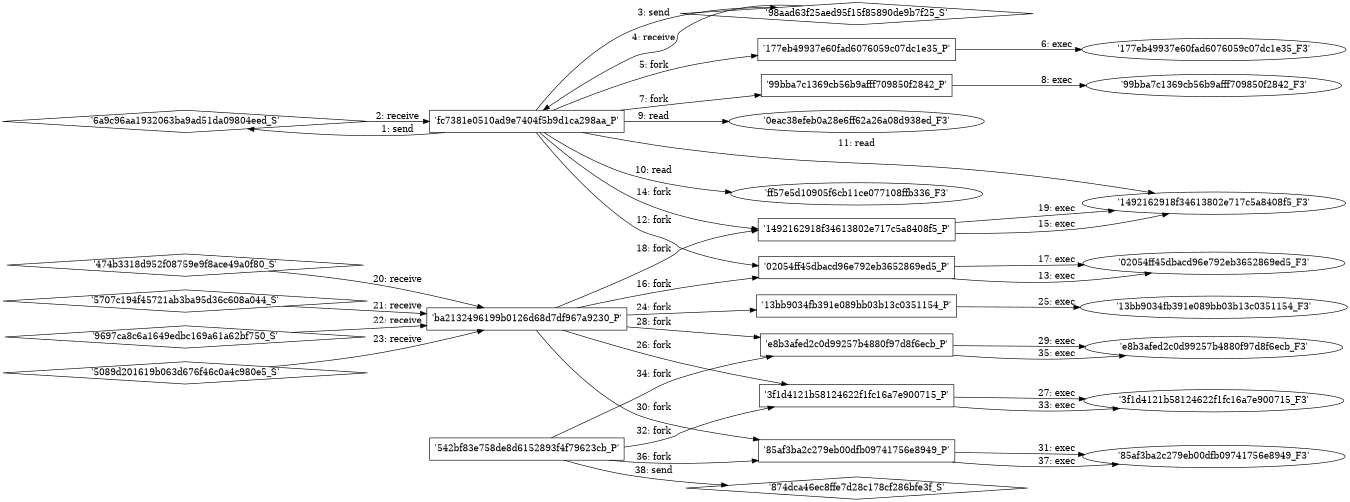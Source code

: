 digraph "D:\Learning\Paper\apt\基于CTI的攻击预警\Dataset\攻击图\ASGfromALLCTI\Threat Source newsletter (July 3, 2019).dot" {
rankdir="LR"
size="9"
fixedsize="false"
splines="true"
nodesep=0.3
ranksep=0
fontsize=10
overlap="scalexy"
engine= "neato"
	"'6a9c96aa1932063ba9ad51da09804eed_S'" [node_type=Socket shape=diamond]
	"'fc7381e0510ad9e7404f5b9d1ca298aa_P'" [node_type=Process shape=box]
	"'fc7381e0510ad9e7404f5b9d1ca298aa_P'" -> "'6a9c96aa1932063ba9ad51da09804eed_S'" [label="1: send"]
	"'6a9c96aa1932063ba9ad51da09804eed_S'" -> "'fc7381e0510ad9e7404f5b9d1ca298aa_P'" [label="2: receive"]
	"'98aad63f25aed95f15f85890de9b7f25_S'" [node_type=Socket shape=diamond]
	"'fc7381e0510ad9e7404f5b9d1ca298aa_P'" [node_type=Process shape=box]
	"'fc7381e0510ad9e7404f5b9d1ca298aa_P'" -> "'98aad63f25aed95f15f85890de9b7f25_S'" [label="3: send"]
	"'98aad63f25aed95f15f85890de9b7f25_S'" -> "'fc7381e0510ad9e7404f5b9d1ca298aa_P'" [label="4: receive"]
	"'fc7381e0510ad9e7404f5b9d1ca298aa_P'" [node_type=Process shape=box]
	"'177eb49937e60fad6076059c07dc1e35_P'" [node_type=Process shape=box]
	"'fc7381e0510ad9e7404f5b9d1ca298aa_P'" -> "'177eb49937e60fad6076059c07dc1e35_P'" [label="5: fork"]
	"'177eb49937e60fad6076059c07dc1e35_P'" [node_type=Process shape=box]
	"'177eb49937e60fad6076059c07dc1e35_F3'" [node_type=File shape=ellipse]
	"'177eb49937e60fad6076059c07dc1e35_P'" -> "'177eb49937e60fad6076059c07dc1e35_F3'" [label="6: exec"]
	"'fc7381e0510ad9e7404f5b9d1ca298aa_P'" [node_type=Process shape=box]
	"'99bba7c1369cb56b9afff709850f2842_P'" [node_type=Process shape=box]
	"'fc7381e0510ad9e7404f5b9d1ca298aa_P'" -> "'99bba7c1369cb56b9afff709850f2842_P'" [label="7: fork"]
	"'99bba7c1369cb56b9afff709850f2842_P'" [node_type=Process shape=box]
	"'99bba7c1369cb56b9afff709850f2842_F3'" [node_type=File shape=ellipse]
	"'99bba7c1369cb56b9afff709850f2842_P'" -> "'99bba7c1369cb56b9afff709850f2842_F3'" [label="8: exec"]
	"'0eac38efeb0a28e6ff62a26a08d938ed_F3'" [node_type=file shape=ellipse]
	"'fc7381e0510ad9e7404f5b9d1ca298aa_P'" [node_type=Process shape=box]
	"'fc7381e0510ad9e7404f5b9d1ca298aa_P'" -> "'0eac38efeb0a28e6ff62a26a08d938ed_F3'" [label="9: read"]
	"'ff57e5d10905f6cb11ce077108ffb336_F3'" [node_type=file shape=ellipse]
	"'fc7381e0510ad9e7404f5b9d1ca298aa_P'" [node_type=Process shape=box]
	"'fc7381e0510ad9e7404f5b9d1ca298aa_P'" -> "'ff57e5d10905f6cb11ce077108ffb336_F3'" [label="10: read"]
	"'1492162918f34613802e717c5a8408f5_F3'" [node_type=file shape=ellipse]
	"'fc7381e0510ad9e7404f5b9d1ca298aa_P'" [node_type=Process shape=box]
	"'fc7381e0510ad9e7404f5b9d1ca298aa_P'" -> "'1492162918f34613802e717c5a8408f5_F3'" [label="11: read"]
	"'fc7381e0510ad9e7404f5b9d1ca298aa_P'" [node_type=Process shape=box]
	"'02054ff45dbacd96e792eb3652869ed5_P'" [node_type=Process shape=box]
	"'fc7381e0510ad9e7404f5b9d1ca298aa_P'" -> "'02054ff45dbacd96e792eb3652869ed5_P'" [label="12: fork"]
	"'02054ff45dbacd96e792eb3652869ed5_P'" [node_type=Process shape=box]
	"'02054ff45dbacd96e792eb3652869ed5_F3'" [node_type=File shape=ellipse]
	"'02054ff45dbacd96e792eb3652869ed5_P'" -> "'02054ff45dbacd96e792eb3652869ed5_F3'" [label="13: exec"]
	"'fc7381e0510ad9e7404f5b9d1ca298aa_P'" [node_type=Process shape=box]
	"'1492162918f34613802e717c5a8408f5_P'" [node_type=Process shape=box]
	"'fc7381e0510ad9e7404f5b9d1ca298aa_P'" -> "'1492162918f34613802e717c5a8408f5_P'" [label="14: fork"]
	"'1492162918f34613802e717c5a8408f5_P'" [node_type=Process shape=box]
	"'1492162918f34613802e717c5a8408f5_F3'" [node_type=File shape=ellipse]
	"'1492162918f34613802e717c5a8408f5_P'" -> "'1492162918f34613802e717c5a8408f5_F3'" [label="15: exec"]
	"'ba2132496199b0126d68d7df967a9230_P'" [node_type=Process shape=box]
	"'02054ff45dbacd96e792eb3652869ed5_P'" [node_type=Process shape=box]
	"'ba2132496199b0126d68d7df967a9230_P'" -> "'02054ff45dbacd96e792eb3652869ed5_P'" [label="16: fork"]
	"'02054ff45dbacd96e792eb3652869ed5_P'" [node_type=Process shape=box]
	"'02054ff45dbacd96e792eb3652869ed5_F3'" [node_type=File shape=ellipse]
	"'02054ff45dbacd96e792eb3652869ed5_P'" -> "'02054ff45dbacd96e792eb3652869ed5_F3'" [label="17: exec"]
	"'ba2132496199b0126d68d7df967a9230_P'" [node_type=Process shape=box]
	"'1492162918f34613802e717c5a8408f5_P'" [node_type=Process shape=box]
	"'ba2132496199b0126d68d7df967a9230_P'" -> "'1492162918f34613802e717c5a8408f5_P'" [label="18: fork"]
	"'1492162918f34613802e717c5a8408f5_P'" [node_type=Process shape=box]
	"'1492162918f34613802e717c5a8408f5_F3'" [node_type=File shape=ellipse]
	"'1492162918f34613802e717c5a8408f5_P'" -> "'1492162918f34613802e717c5a8408f5_F3'" [label="19: exec"]
	"'ba2132496199b0126d68d7df967a9230_P'" [node_type=Process shape=box]
	"'474b3318d952f08759e9f8ace49a0f80_S'" [node_type=Socket shape=diamond]
	"'474b3318d952f08759e9f8ace49a0f80_S'" -> "'ba2132496199b0126d68d7df967a9230_P'" [label="20: receive"]
	"'ba2132496199b0126d68d7df967a9230_P'" [node_type=Process shape=box]
	"'5707c194f45721ab3ba95d36c608a044_S'" [node_type=Socket shape=diamond]
	"'5707c194f45721ab3ba95d36c608a044_S'" -> "'ba2132496199b0126d68d7df967a9230_P'" [label="21: receive"]
	"'ba2132496199b0126d68d7df967a9230_P'" [node_type=Process shape=box]
	"'9697ca8c6a1649edbc169a61a62bf750_S'" [node_type=Socket shape=diamond]
	"'9697ca8c6a1649edbc169a61a62bf750_S'" -> "'ba2132496199b0126d68d7df967a9230_P'" [label="22: receive"]
	"'ba2132496199b0126d68d7df967a9230_P'" [node_type=Process shape=box]
	"'5089d201619b063d676f46c0a4c980e5_S'" [node_type=Socket shape=diamond]
	"'5089d201619b063d676f46c0a4c980e5_S'" -> "'ba2132496199b0126d68d7df967a9230_P'" [label="23: receive"]
	"'ba2132496199b0126d68d7df967a9230_P'" [node_type=Process shape=box]
	"'13bb9034fb391e089bb03b13c0351154_P'" [node_type=Process shape=box]
	"'ba2132496199b0126d68d7df967a9230_P'" -> "'13bb9034fb391e089bb03b13c0351154_P'" [label="24: fork"]
	"'13bb9034fb391e089bb03b13c0351154_P'" [node_type=Process shape=box]
	"'13bb9034fb391e089bb03b13c0351154_F3'" [node_type=File shape=ellipse]
	"'13bb9034fb391e089bb03b13c0351154_P'" -> "'13bb9034fb391e089bb03b13c0351154_F3'" [label="25: exec"]
	"'ba2132496199b0126d68d7df967a9230_P'" [node_type=Process shape=box]
	"'3f1d4121b58124622f1fc16a7e900715_P'" [node_type=Process shape=box]
	"'ba2132496199b0126d68d7df967a9230_P'" -> "'3f1d4121b58124622f1fc16a7e900715_P'" [label="26: fork"]
	"'3f1d4121b58124622f1fc16a7e900715_P'" [node_type=Process shape=box]
	"'3f1d4121b58124622f1fc16a7e900715_F3'" [node_type=File shape=ellipse]
	"'3f1d4121b58124622f1fc16a7e900715_P'" -> "'3f1d4121b58124622f1fc16a7e900715_F3'" [label="27: exec"]
	"'ba2132496199b0126d68d7df967a9230_P'" [node_type=Process shape=box]
	"'e8b3afed2c0d99257b4880f97d8f6ecb_P'" [node_type=Process shape=box]
	"'ba2132496199b0126d68d7df967a9230_P'" -> "'e8b3afed2c0d99257b4880f97d8f6ecb_P'" [label="28: fork"]
	"'e8b3afed2c0d99257b4880f97d8f6ecb_P'" [node_type=Process shape=box]
	"'e8b3afed2c0d99257b4880f97d8f6ecb_F3'" [node_type=File shape=ellipse]
	"'e8b3afed2c0d99257b4880f97d8f6ecb_P'" -> "'e8b3afed2c0d99257b4880f97d8f6ecb_F3'" [label="29: exec"]
	"'ba2132496199b0126d68d7df967a9230_P'" [node_type=Process shape=box]
	"'85af3ba2c279eb00dfb09741756e8949_P'" [node_type=Process shape=box]
	"'ba2132496199b0126d68d7df967a9230_P'" -> "'85af3ba2c279eb00dfb09741756e8949_P'" [label="30: fork"]
	"'85af3ba2c279eb00dfb09741756e8949_P'" [node_type=Process shape=box]
	"'85af3ba2c279eb00dfb09741756e8949_F3'" [node_type=File shape=ellipse]
	"'85af3ba2c279eb00dfb09741756e8949_P'" -> "'85af3ba2c279eb00dfb09741756e8949_F3'" [label="31: exec"]
	"'542bf83e758de8d6152893f4f79623cb_P'" [node_type=Process shape=box]
	"'3f1d4121b58124622f1fc16a7e900715_P'" [node_type=Process shape=box]
	"'542bf83e758de8d6152893f4f79623cb_P'" -> "'3f1d4121b58124622f1fc16a7e900715_P'" [label="32: fork"]
	"'3f1d4121b58124622f1fc16a7e900715_P'" [node_type=Process shape=box]
	"'3f1d4121b58124622f1fc16a7e900715_F3'" [node_type=File shape=ellipse]
	"'3f1d4121b58124622f1fc16a7e900715_P'" -> "'3f1d4121b58124622f1fc16a7e900715_F3'" [label="33: exec"]
	"'542bf83e758de8d6152893f4f79623cb_P'" [node_type=Process shape=box]
	"'e8b3afed2c0d99257b4880f97d8f6ecb_P'" [node_type=Process shape=box]
	"'542bf83e758de8d6152893f4f79623cb_P'" -> "'e8b3afed2c0d99257b4880f97d8f6ecb_P'" [label="34: fork"]
	"'e8b3afed2c0d99257b4880f97d8f6ecb_P'" [node_type=Process shape=box]
	"'e8b3afed2c0d99257b4880f97d8f6ecb_F3'" [node_type=File shape=ellipse]
	"'e8b3afed2c0d99257b4880f97d8f6ecb_P'" -> "'e8b3afed2c0d99257b4880f97d8f6ecb_F3'" [label="35: exec"]
	"'542bf83e758de8d6152893f4f79623cb_P'" [node_type=Process shape=box]
	"'85af3ba2c279eb00dfb09741756e8949_P'" [node_type=Process shape=box]
	"'542bf83e758de8d6152893f4f79623cb_P'" -> "'85af3ba2c279eb00dfb09741756e8949_P'" [label="36: fork"]
	"'85af3ba2c279eb00dfb09741756e8949_P'" [node_type=Process shape=box]
	"'85af3ba2c279eb00dfb09741756e8949_F3'" [node_type=File shape=ellipse]
	"'85af3ba2c279eb00dfb09741756e8949_P'" -> "'85af3ba2c279eb00dfb09741756e8949_F3'" [label="37: exec"]
	"'874dca46ec8ffe7d28c178cf286bfe3f_S'" [node_type=Socket shape=diamond]
	"'542bf83e758de8d6152893f4f79623cb_P'" [node_type=Process shape=box]
	"'542bf83e758de8d6152893f4f79623cb_P'" -> "'874dca46ec8ffe7d28c178cf286bfe3f_S'" [label="38: send"]
}
